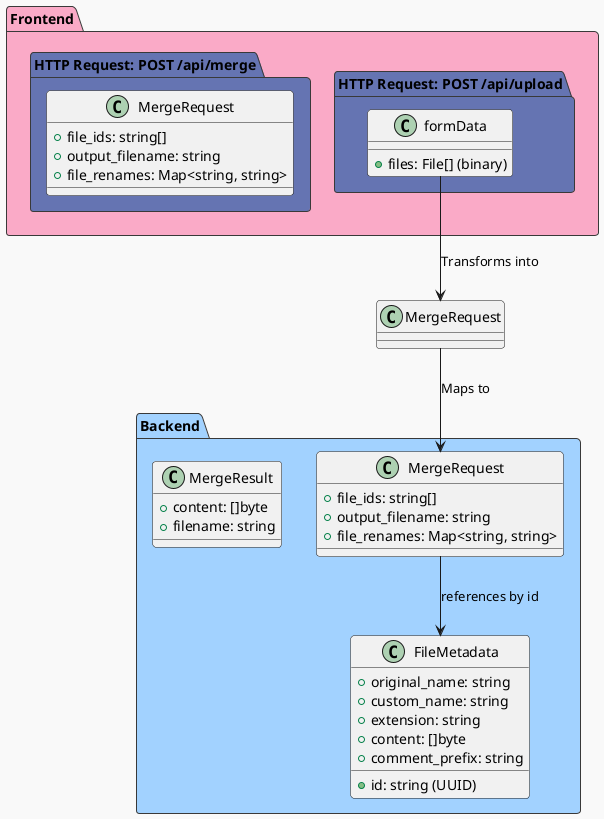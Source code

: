 @startuml code-merger-data-structures
!theme mars

skinparam groupInheritance 2

package "Frontend" #faaac7 {
  package "HTTP Request: POST /api/upload" #6574b2 {
    class formData {
      + files: File[] (binary)
    }
  }

  package "HTTP Request: POST /api/merge" #6574b2 {
    class MergeRequest {
      + file_ids: string[]
      + output_filename: string
      + file_renames: Map<string, string>
    }
  }
}

package "Backend" #a2d2ff {

  class FileMetadata {
    + id: string (UUID)
    + original_name: string
    + custom_name: string
    + extension: string
    + content: []byte
    + comment_prefix: string
  }

  class MergeRequest {
    + file_ids: string[]
    + output_filename: string
    + file_renames: Map<string, string>
  }

  class MergeResult {
    + content: []byte
    + filename: string
  }
}

formData --> MergeRequest : Transforms into
MergeRequest --> Backend.MergeRequest : Maps to
Backend.MergeRequest --> FileMetadata : references by id

@enduml